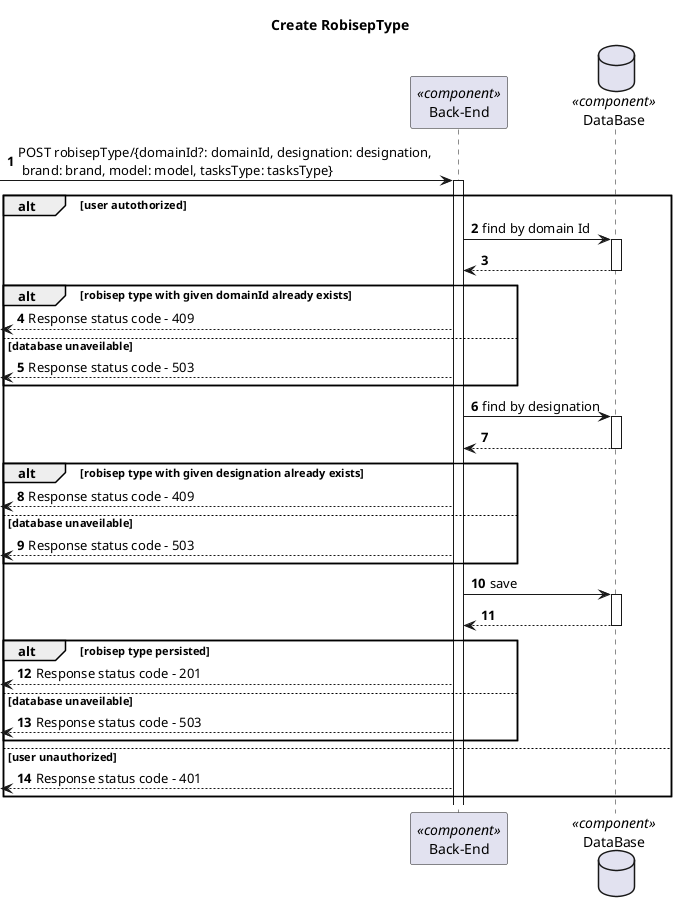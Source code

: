 @startuml Process View - Level 3

autonumber
skinparam packageStyle rect

title Create RobisepType

participant "Back-End" as BE <<component>>
database "DataBase" as DB <<component>>

-> BE: POST robisepType/{domainId?: domainId, designation: designation, \n brand: brand, model: model, tasksType: tasksType}

alt user autothorized


'Find by Domain Id'

activate BE

BE -> DB: find by domain Id

activate DB

DB --> BE:

deactivate DB

alt robisep type with given domainId already exists

  <-- BE: Response status code - 409

else database unaveilable

  <-- BE: Response status code - 503

end


'Find by Designation'

activate BE

BE -> DB: find by designation

activate DB

DB --> BE:

deactivate DB

alt robisep type with given designation already exists

  <-- BE: Response status code - 409

else database unaveilable

  <-- BE: Response status code - 503

end


activate BE

BE -> DB: save

activate DB

DB --> BE:

deactivate DB

alt robisep type persisted

  <-- BE: Response status code - 201

else database unaveilable

  <-- BE: Response status code - 503

end

else user unauthorized

  <-- BE: Response status code - 401

end

@enduml